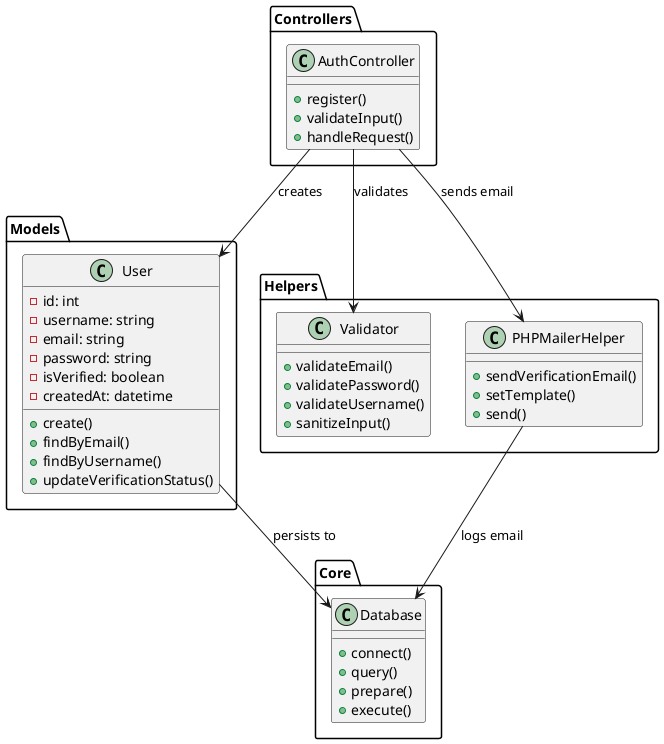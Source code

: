 @startuml User Registration - Class Diagram

package "Controllers" {
    class AuthController {
        +register()
        +validateInput()
        +handleRequest()
    }
}

package "Models" {
    class User {
        -id: int
        -username: string
        -email: string
        -password: string
        -isVerified: boolean
        -createdAt: datetime
        +create()
        +findByEmail()
        +findByUsername()
        +updateVerificationStatus()
    }
}

package "Helpers" {
    class Validator {
        +validateEmail()
        +validatePassword()
        +validateUsername()
        +sanitizeInput()
    }

    class PHPMailerHelper {
        +sendVerificationEmail()
        +setTemplate()
        +send()
    }
}

package "Core" {
    class Database {
        +connect()
        +query()
        +prepare()
        +execute()
    }
}

AuthController --> User : creates
AuthController --> Validator : validates
AuthController --> PHPMailerHelper : sends email
User --> Database : persists to
PHPMailerHelper --> Database : logs email

@enduml
